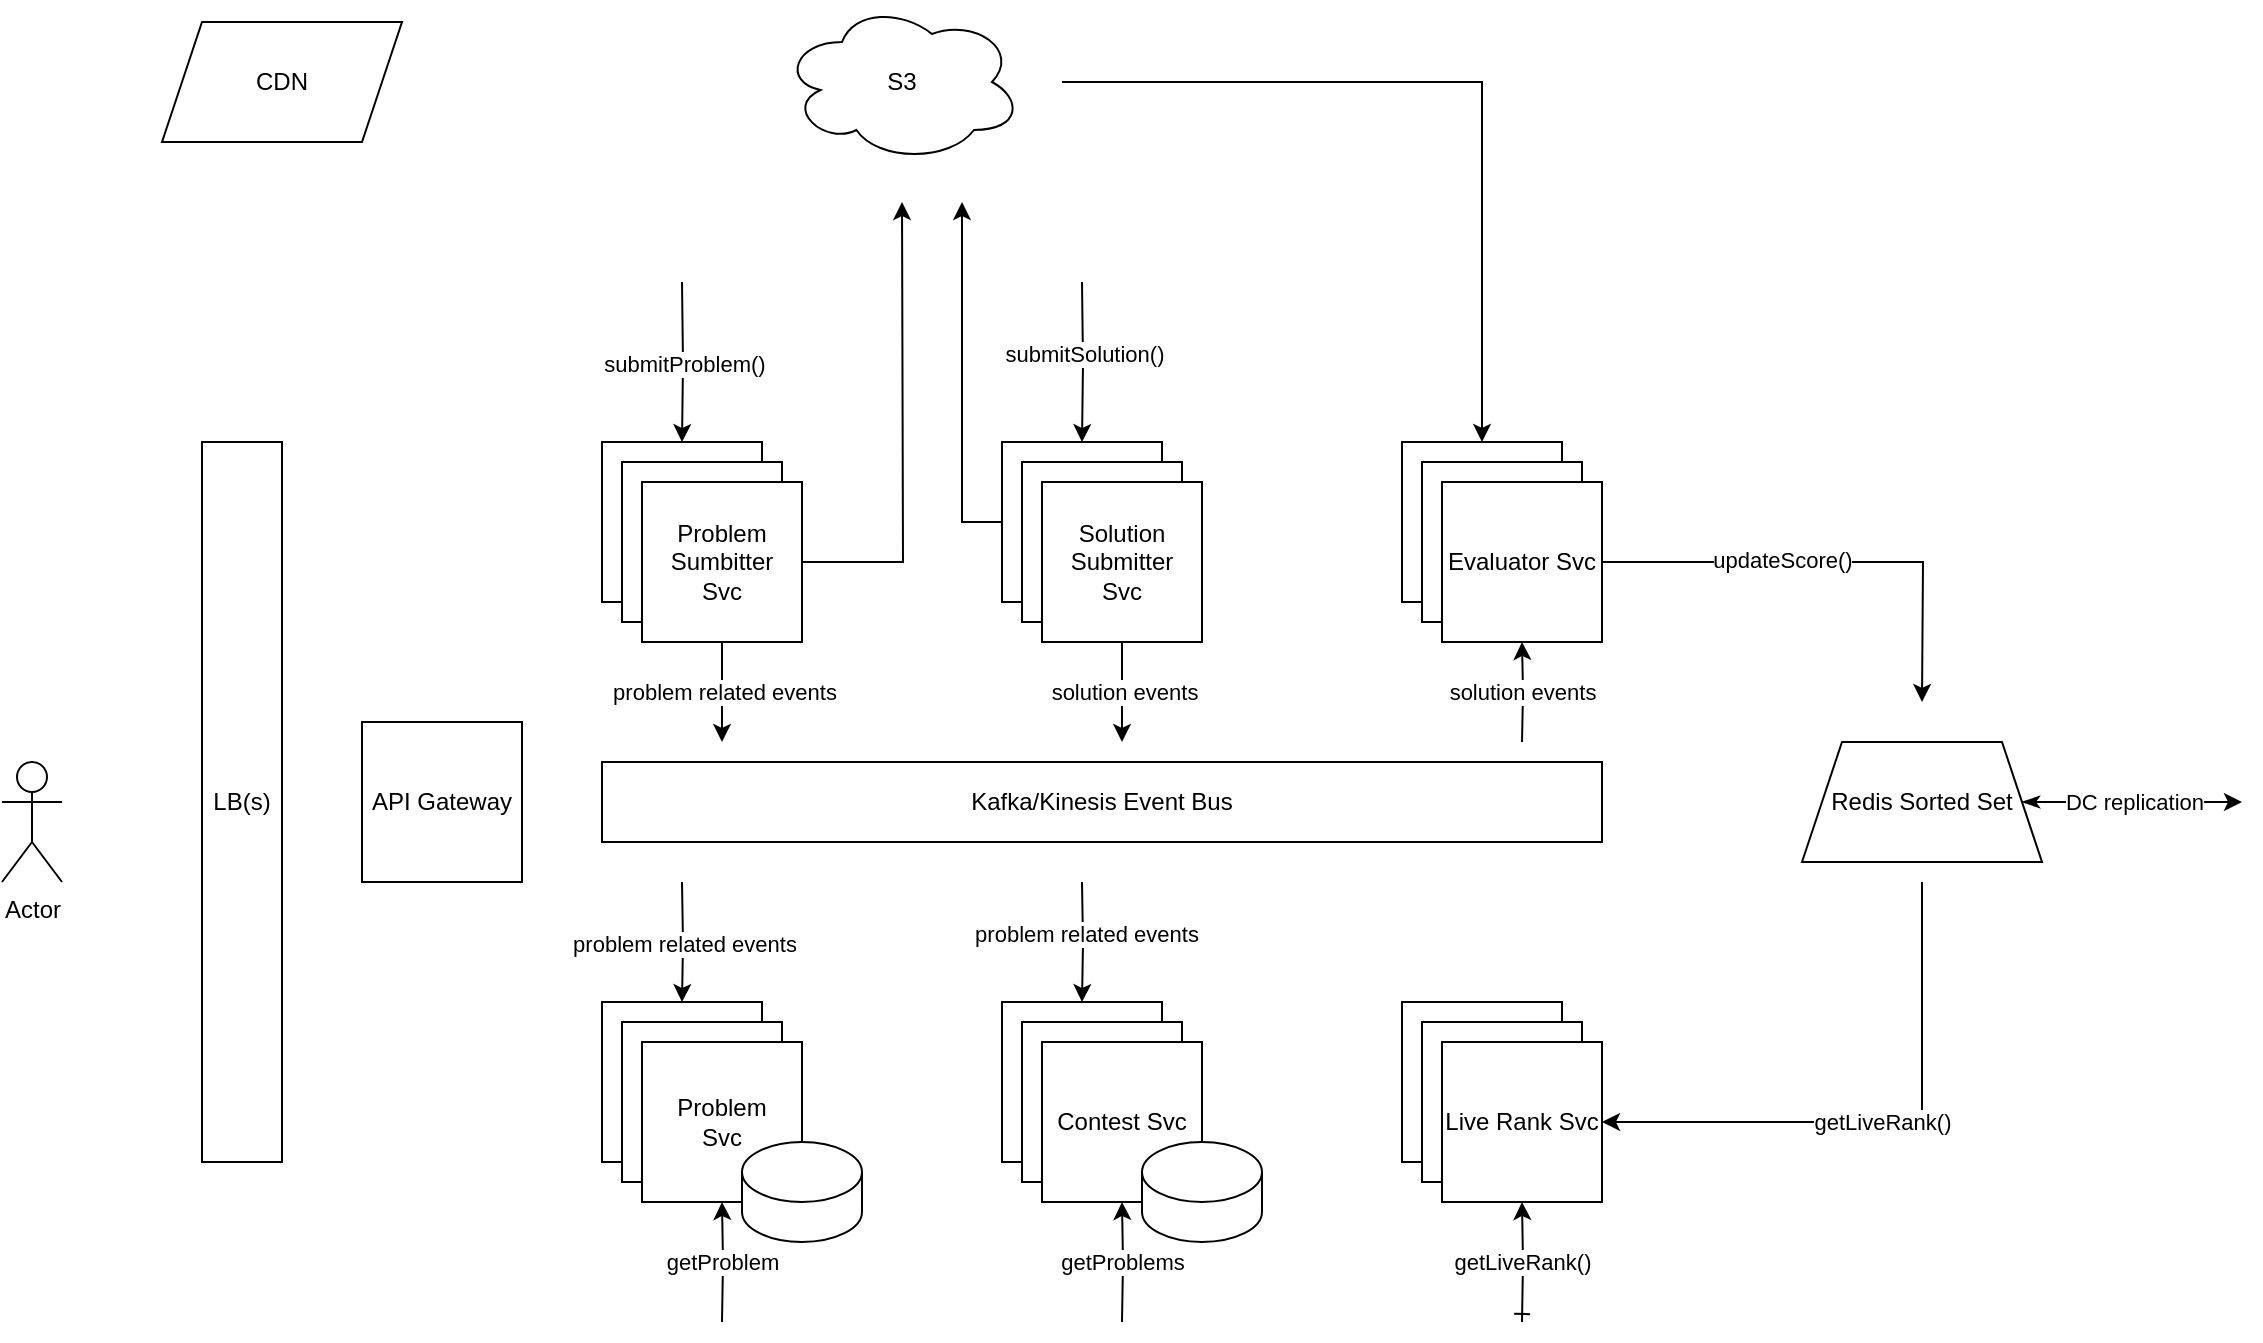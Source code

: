 <mxfile version="14.8.5" type="github">
  <diagram id="R-DDWP7BDgQdTSFrGzXN" name="Page-1">
    <mxGraphModel dx="1806" dy="1106" grid="1" gridSize="10" guides="1" tooltips="1" connect="1" arrows="1" fold="1" page="0" pageScale="1" pageWidth="827" pageHeight="1169" math="0" shadow="0">
      <root>
        <mxCell id="0" />
        <mxCell id="1" parent="0" />
        <mxCell id="Hput46-6YC6cIhhCDC0Q-1" value="LB(s)" style="rounded=0;whiteSpace=wrap;html=1;" vertex="1" parent="1">
          <mxGeometry x="80" y="200" width="40" height="360" as="geometry" />
        </mxCell>
        <mxCell id="Hput46-6YC6cIhhCDC0Q-3" value="CDN" style="shape=parallelogram;perimeter=parallelogramPerimeter;whiteSpace=wrap;html=1;fixedSize=1;" vertex="1" parent="1">
          <mxGeometry x="60" y="-10" width="120" height="60" as="geometry" />
        </mxCell>
        <mxCell id="Hput46-6YC6cIhhCDC0Q-4" value="API Gateway" style="whiteSpace=wrap;html=1;aspect=fixed;" vertex="1" parent="1">
          <mxGeometry x="160" y="340" width="80" height="80" as="geometry" />
        </mxCell>
        <mxCell id="Hput46-6YC6cIhhCDC0Q-5" value="Kafka/Kinesis Event Bus" style="rounded=0;whiteSpace=wrap;html=1;" vertex="1" parent="1">
          <mxGeometry x="280" y="360" width="500" height="40" as="geometry" />
        </mxCell>
        <mxCell id="Hput46-6YC6cIhhCDC0Q-7" style="edgeStyle=orthogonalEdgeStyle;rounded=0;orthogonalLoop=1;jettySize=auto;html=1;" edge="1" parent="1" target="Hput46-6YC6cIhhCDC0Q-6">
          <mxGeometry relative="1" as="geometry">
            <mxPoint x="520" y="120" as="sourcePoint" />
          </mxGeometry>
        </mxCell>
        <mxCell id="Hput46-6YC6cIhhCDC0Q-8" value="submitSolution()" style="edgeLabel;html=1;align=center;verticalAlign=middle;resizable=0;points=[];" vertex="1" connectable="0" parent="Hput46-6YC6cIhhCDC0Q-7">
          <mxGeometry x="-0.1" relative="1" as="geometry">
            <mxPoint as="offset" />
          </mxGeometry>
        </mxCell>
        <mxCell id="Hput46-6YC6cIhhCDC0Q-44" style="edgeStyle=orthogonalEdgeStyle;rounded=0;orthogonalLoop=1;jettySize=auto;html=1;" edge="1" parent="1" source="Hput46-6YC6cIhhCDC0Q-6">
          <mxGeometry relative="1" as="geometry">
            <mxPoint x="460" y="80" as="targetPoint" />
          </mxGeometry>
        </mxCell>
        <mxCell id="Hput46-6YC6cIhhCDC0Q-6" value="Submitter" style="whiteSpace=wrap;html=1;aspect=fixed;" vertex="1" parent="1">
          <mxGeometry x="480" y="200" width="80" height="80" as="geometry" />
        </mxCell>
        <mxCell id="Hput46-6YC6cIhhCDC0Q-33" value="problem related events" style="edgeStyle=orthogonalEdgeStyle;rounded=0;orthogonalLoop=1;jettySize=auto;html=1;" edge="1" parent="1" target="Hput46-6YC6cIhhCDC0Q-9">
          <mxGeometry relative="1" as="geometry">
            <mxPoint x="320" y="420" as="sourcePoint" />
          </mxGeometry>
        </mxCell>
        <mxCell id="Hput46-6YC6cIhhCDC0Q-9" value="" style="whiteSpace=wrap;html=1;aspect=fixed;" vertex="1" parent="1">
          <mxGeometry x="280" y="480" width="80" height="80" as="geometry" />
        </mxCell>
        <mxCell id="Hput46-6YC6cIhhCDC0Q-10" value="Submitter" style="whiteSpace=wrap;html=1;aspect=fixed;" vertex="1" parent="1">
          <mxGeometry x="490" y="210" width="80" height="80" as="geometry" />
        </mxCell>
        <mxCell id="Hput46-6YC6cIhhCDC0Q-58" value="solution events" style="edgeStyle=orthogonalEdgeStyle;rounded=0;orthogonalLoop=1;jettySize=auto;html=1;" edge="1" parent="1" source="Hput46-6YC6cIhhCDC0Q-11">
          <mxGeometry relative="1" as="geometry">
            <mxPoint x="540" y="350" as="targetPoint" />
          </mxGeometry>
        </mxCell>
        <mxCell id="Hput46-6YC6cIhhCDC0Q-11" value="Solution Submitter&lt;br&gt;Svc" style="whiteSpace=wrap;html=1;aspect=fixed;" vertex="1" parent="1">
          <mxGeometry x="500" y="220" width="80" height="80" as="geometry" />
        </mxCell>
        <mxCell id="Hput46-6YC6cIhhCDC0Q-12" value="" style="whiteSpace=wrap;html=1;aspect=fixed;" vertex="1" parent="1">
          <mxGeometry x="290" y="490" width="80" height="80" as="geometry" />
        </mxCell>
        <mxCell id="Hput46-6YC6cIhhCDC0Q-41" value="getProblem" style="edgeStyle=orthogonalEdgeStyle;rounded=0;orthogonalLoop=1;jettySize=auto;html=1;" edge="1" parent="1" target="Hput46-6YC6cIhhCDC0Q-13">
          <mxGeometry relative="1" as="geometry">
            <mxPoint x="340" y="640" as="sourcePoint" />
          </mxGeometry>
        </mxCell>
        <mxCell id="Hput46-6YC6cIhhCDC0Q-13" value="Problem&lt;br&gt;Svc" style="whiteSpace=wrap;html=1;aspect=fixed;" vertex="1" parent="1">
          <mxGeometry x="300" y="500" width="80" height="80" as="geometry" />
        </mxCell>
        <mxCell id="Hput46-6YC6cIhhCDC0Q-14" value="" style="shape=cylinder3;whiteSpace=wrap;html=1;boundedLbl=1;backgroundOutline=1;size=15;" vertex="1" parent="1">
          <mxGeometry x="350" y="550" width="60" height="50" as="geometry" />
        </mxCell>
        <mxCell id="Hput46-6YC6cIhhCDC0Q-54" style="edgeStyle=orthogonalEdgeStyle;rounded=0;orthogonalLoop=1;jettySize=auto;html=1;entryX=0.5;entryY=0;entryDx=0;entryDy=0;" edge="1" parent="1" target="Hput46-6YC6cIhhCDC0Q-19">
          <mxGeometry relative="1" as="geometry">
            <mxPoint x="510" y="20" as="sourcePoint" />
            <Array as="points">
              <mxPoint x="720" y="20" />
            </Array>
          </mxGeometry>
        </mxCell>
        <mxCell id="Hput46-6YC6cIhhCDC0Q-19" value="" style="whiteSpace=wrap;html=1;aspect=fixed;" vertex="1" parent="1">
          <mxGeometry x="680" y="200" width="80" height="80" as="geometry" />
        </mxCell>
        <mxCell id="Hput46-6YC6cIhhCDC0Q-20" value="" style="whiteSpace=wrap;html=1;aspect=fixed;" vertex="1" parent="1">
          <mxGeometry x="690" y="210" width="80" height="80" as="geometry" />
        </mxCell>
        <mxCell id="Hput46-6YC6cIhhCDC0Q-59" value="solution events" style="edgeStyle=orthogonalEdgeStyle;rounded=0;orthogonalLoop=1;jettySize=auto;html=1;" edge="1" parent="1" target="Hput46-6YC6cIhhCDC0Q-21">
          <mxGeometry relative="1" as="geometry">
            <mxPoint x="740" y="350" as="sourcePoint" />
          </mxGeometry>
        </mxCell>
        <mxCell id="Hput46-6YC6cIhhCDC0Q-61" style="edgeStyle=orthogonalEdgeStyle;rounded=0;orthogonalLoop=1;jettySize=auto;html=1;" edge="1" parent="1" source="Hput46-6YC6cIhhCDC0Q-21">
          <mxGeometry relative="1" as="geometry">
            <mxPoint x="940" y="330" as="targetPoint" />
          </mxGeometry>
        </mxCell>
        <mxCell id="Hput46-6YC6cIhhCDC0Q-62" value="updateScore()" style="edgeLabel;html=1;align=center;verticalAlign=middle;resizable=0;points=[];" vertex="1" connectable="0" parent="Hput46-6YC6cIhhCDC0Q-61">
          <mxGeometry x="-0.217" y="1" relative="1" as="geometry">
            <mxPoint as="offset" />
          </mxGeometry>
        </mxCell>
        <mxCell id="Hput46-6YC6cIhhCDC0Q-21" value="Evaluator Svc" style="whiteSpace=wrap;html=1;aspect=fixed;" vertex="1" parent="1">
          <mxGeometry x="700" y="220" width="80" height="80" as="geometry" />
        </mxCell>
        <mxCell id="Hput46-6YC6cIhhCDC0Q-27" value="submitProblem()" style="edgeStyle=orthogonalEdgeStyle;rounded=0;orthogonalLoop=1;jettySize=auto;html=1;" edge="1" parent="1" target="Hput46-6YC6cIhhCDC0Q-23">
          <mxGeometry relative="1" as="geometry">
            <mxPoint x="320" y="120" as="sourcePoint" />
          </mxGeometry>
        </mxCell>
        <mxCell id="Hput46-6YC6cIhhCDC0Q-23" value="" style="whiteSpace=wrap;html=1;aspect=fixed;" vertex="1" parent="1">
          <mxGeometry x="280" y="200" width="80" height="80" as="geometry" />
        </mxCell>
        <mxCell id="Hput46-6YC6cIhhCDC0Q-24" value="" style="whiteSpace=wrap;html=1;aspect=fixed;" vertex="1" parent="1">
          <mxGeometry x="290" y="210" width="80" height="80" as="geometry" />
        </mxCell>
        <mxCell id="Hput46-6YC6cIhhCDC0Q-28" value="problem related events" style="edgeStyle=orthogonalEdgeStyle;rounded=0;orthogonalLoop=1;jettySize=auto;html=1;" edge="1" parent="1" source="Hput46-6YC6cIhhCDC0Q-25">
          <mxGeometry relative="1" as="geometry">
            <mxPoint x="340" y="350" as="targetPoint" />
            <mxPoint as="offset" />
          </mxGeometry>
        </mxCell>
        <mxCell id="Hput46-6YC6cIhhCDC0Q-43" style="edgeStyle=orthogonalEdgeStyle;rounded=0;orthogonalLoop=1;jettySize=auto;html=1;" edge="1" parent="1" source="Hput46-6YC6cIhhCDC0Q-25">
          <mxGeometry relative="1" as="geometry">
            <mxPoint x="430" y="80" as="targetPoint" />
          </mxGeometry>
        </mxCell>
        <mxCell id="Hput46-6YC6cIhhCDC0Q-25" value="Problem Sumbitter&lt;br&gt;Svc" style="whiteSpace=wrap;html=1;aspect=fixed;" vertex="1" parent="1">
          <mxGeometry x="300" y="220" width="80" height="80" as="geometry" />
        </mxCell>
        <mxCell id="Hput46-6YC6cIhhCDC0Q-29" value="S3" style="ellipse;shape=cloud;whiteSpace=wrap;html=1;" vertex="1" parent="1">
          <mxGeometry x="370" y="-20" width="120" height="80" as="geometry" />
        </mxCell>
        <mxCell id="Hput46-6YC6cIhhCDC0Q-38" style="edgeStyle=orthogonalEdgeStyle;rounded=0;orthogonalLoop=1;jettySize=auto;html=1;" edge="1" parent="1" target="Hput46-6YC6cIhhCDC0Q-34">
          <mxGeometry relative="1" as="geometry">
            <mxPoint x="520" y="420" as="sourcePoint" />
          </mxGeometry>
        </mxCell>
        <mxCell id="Hput46-6YC6cIhhCDC0Q-39" value="problem related events" style="edgeLabel;html=1;align=center;verticalAlign=middle;resizable=0;points=[];" vertex="1" connectable="0" parent="Hput46-6YC6cIhhCDC0Q-38">
          <mxGeometry x="-0.133" y="1" relative="1" as="geometry">
            <mxPoint as="offset" />
          </mxGeometry>
        </mxCell>
        <mxCell id="Hput46-6YC6cIhhCDC0Q-34" value="" style="whiteSpace=wrap;html=1;aspect=fixed;" vertex="1" parent="1">
          <mxGeometry x="480" y="480" width="80" height="80" as="geometry" />
        </mxCell>
        <mxCell id="Hput46-6YC6cIhhCDC0Q-35" value="" style="whiteSpace=wrap;html=1;aspect=fixed;" vertex="1" parent="1">
          <mxGeometry x="490" y="490" width="80" height="80" as="geometry" />
        </mxCell>
        <mxCell id="Hput46-6YC6cIhhCDC0Q-42" value="getProblems" style="edgeStyle=orthogonalEdgeStyle;rounded=0;orthogonalLoop=1;jettySize=auto;html=1;" edge="1" parent="1" target="Hput46-6YC6cIhhCDC0Q-36">
          <mxGeometry relative="1" as="geometry">
            <mxPoint x="540" y="640" as="sourcePoint" />
          </mxGeometry>
        </mxCell>
        <mxCell id="Hput46-6YC6cIhhCDC0Q-36" value="Contest Svc" style="whiteSpace=wrap;html=1;aspect=fixed;" vertex="1" parent="1">
          <mxGeometry x="500" y="500" width="80" height="80" as="geometry" />
        </mxCell>
        <mxCell id="Hput46-6YC6cIhhCDC0Q-37" value="" style="shape=cylinder3;whiteSpace=wrap;html=1;boundedLbl=1;backgroundOutline=1;size=15;" vertex="1" parent="1">
          <mxGeometry x="550" y="550" width="60" height="50" as="geometry" />
        </mxCell>
        <mxCell id="Hput46-6YC6cIhhCDC0Q-50" value="" style="whiteSpace=wrap;html=1;aspect=fixed;" vertex="1" parent="1">
          <mxGeometry x="680" y="480" width="80" height="80" as="geometry" />
        </mxCell>
        <mxCell id="Hput46-6YC6cIhhCDC0Q-51" value="" style="whiteSpace=wrap;html=1;aspect=fixed;" vertex="1" parent="1">
          <mxGeometry x="690" y="490" width="80" height="80" as="geometry" />
        </mxCell>
        <mxCell id="Hput46-6YC6cIhhCDC0Q-63" value="getLiveRank()" style="edgeStyle=orthogonalEdgeStyle;rounded=0;orthogonalLoop=1;jettySize=auto;html=1;" edge="1" parent="1" target="Hput46-6YC6cIhhCDC0Q-52">
          <mxGeometry relative="1" as="geometry">
            <mxPoint x="940" y="420" as="sourcePoint" />
            <Array as="points">
              <mxPoint x="940" y="540" />
            </Array>
          </mxGeometry>
        </mxCell>
        <mxCell id="Hput46-6YC6cIhhCDC0Q-66" value="getLiveRank()" style="edgeStyle=orthogonalEdgeStyle;rounded=0;orthogonalLoop=1;jettySize=auto;html=1;startArrow=ERone;startFill=0;" edge="1" parent="1" target="Hput46-6YC6cIhhCDC0Q-52">
          <mxGeometry relative="1" as="geometry">
            <mxPoint x="740" y="640" as="sourcePoint" />
          </mxGeometry>
        </mxCell>
        <mxCell id="Hput46-6YC6cIhhCDC0Q-52" value="Live Rank Svc" style="whiteSpace=wrap;html=1;aspect=fixed;" vertex="1" parent="1">
          <mxGeometry x="700" y="500" width="80" height="80" as="geometry" />
        </mxCell>
        <mxCell id="Hput46-6YC6cIhhCDC0Q-65" value="DC replication" style="edgeStyle=orthogonalEdgeStyle;rounded=0;orthogonalLoop=1;jettySize=auto;html=1;startArrow=classicThin;startFill=1;" edge="1" parent="1" source="Hput46-6YC6cIhhCDC0Q-60">
          <mxGeometry relative="1" as="geometry">
            <mxPoint x="1100" y="380" as="targetPoint" />
          </mxGeometry>
        </mxCell>
        <mxCell id="Hput46-6YC6cIhhCDC0Q-60" value="Redis Sorted Set" style="shape=trapezoid;perimeter=trapezoidPerimeter;whiteSpace=wrap;html=1;fixedSize=1;" vertex="1" parent="1">
          <mxGeometry x="880" y="350" width="120" height="60" as="geometry" />
        </mxCell>
        <mxCell id="Hput46-6YC6cIhhCDC0Q-64" value="Actor" style="shape=umlActor;verticalLabelPosition=bottom;verticalAlign=top;html=1;outlineConnect=0;" vertex="1" parent="1">
          <mxGeometry x="-20" y="360" width="30" height="60" as="geometry" />
        </mxCell>
      </root>
    </mxGraphModel>
  </diagram>
</mxfile>
